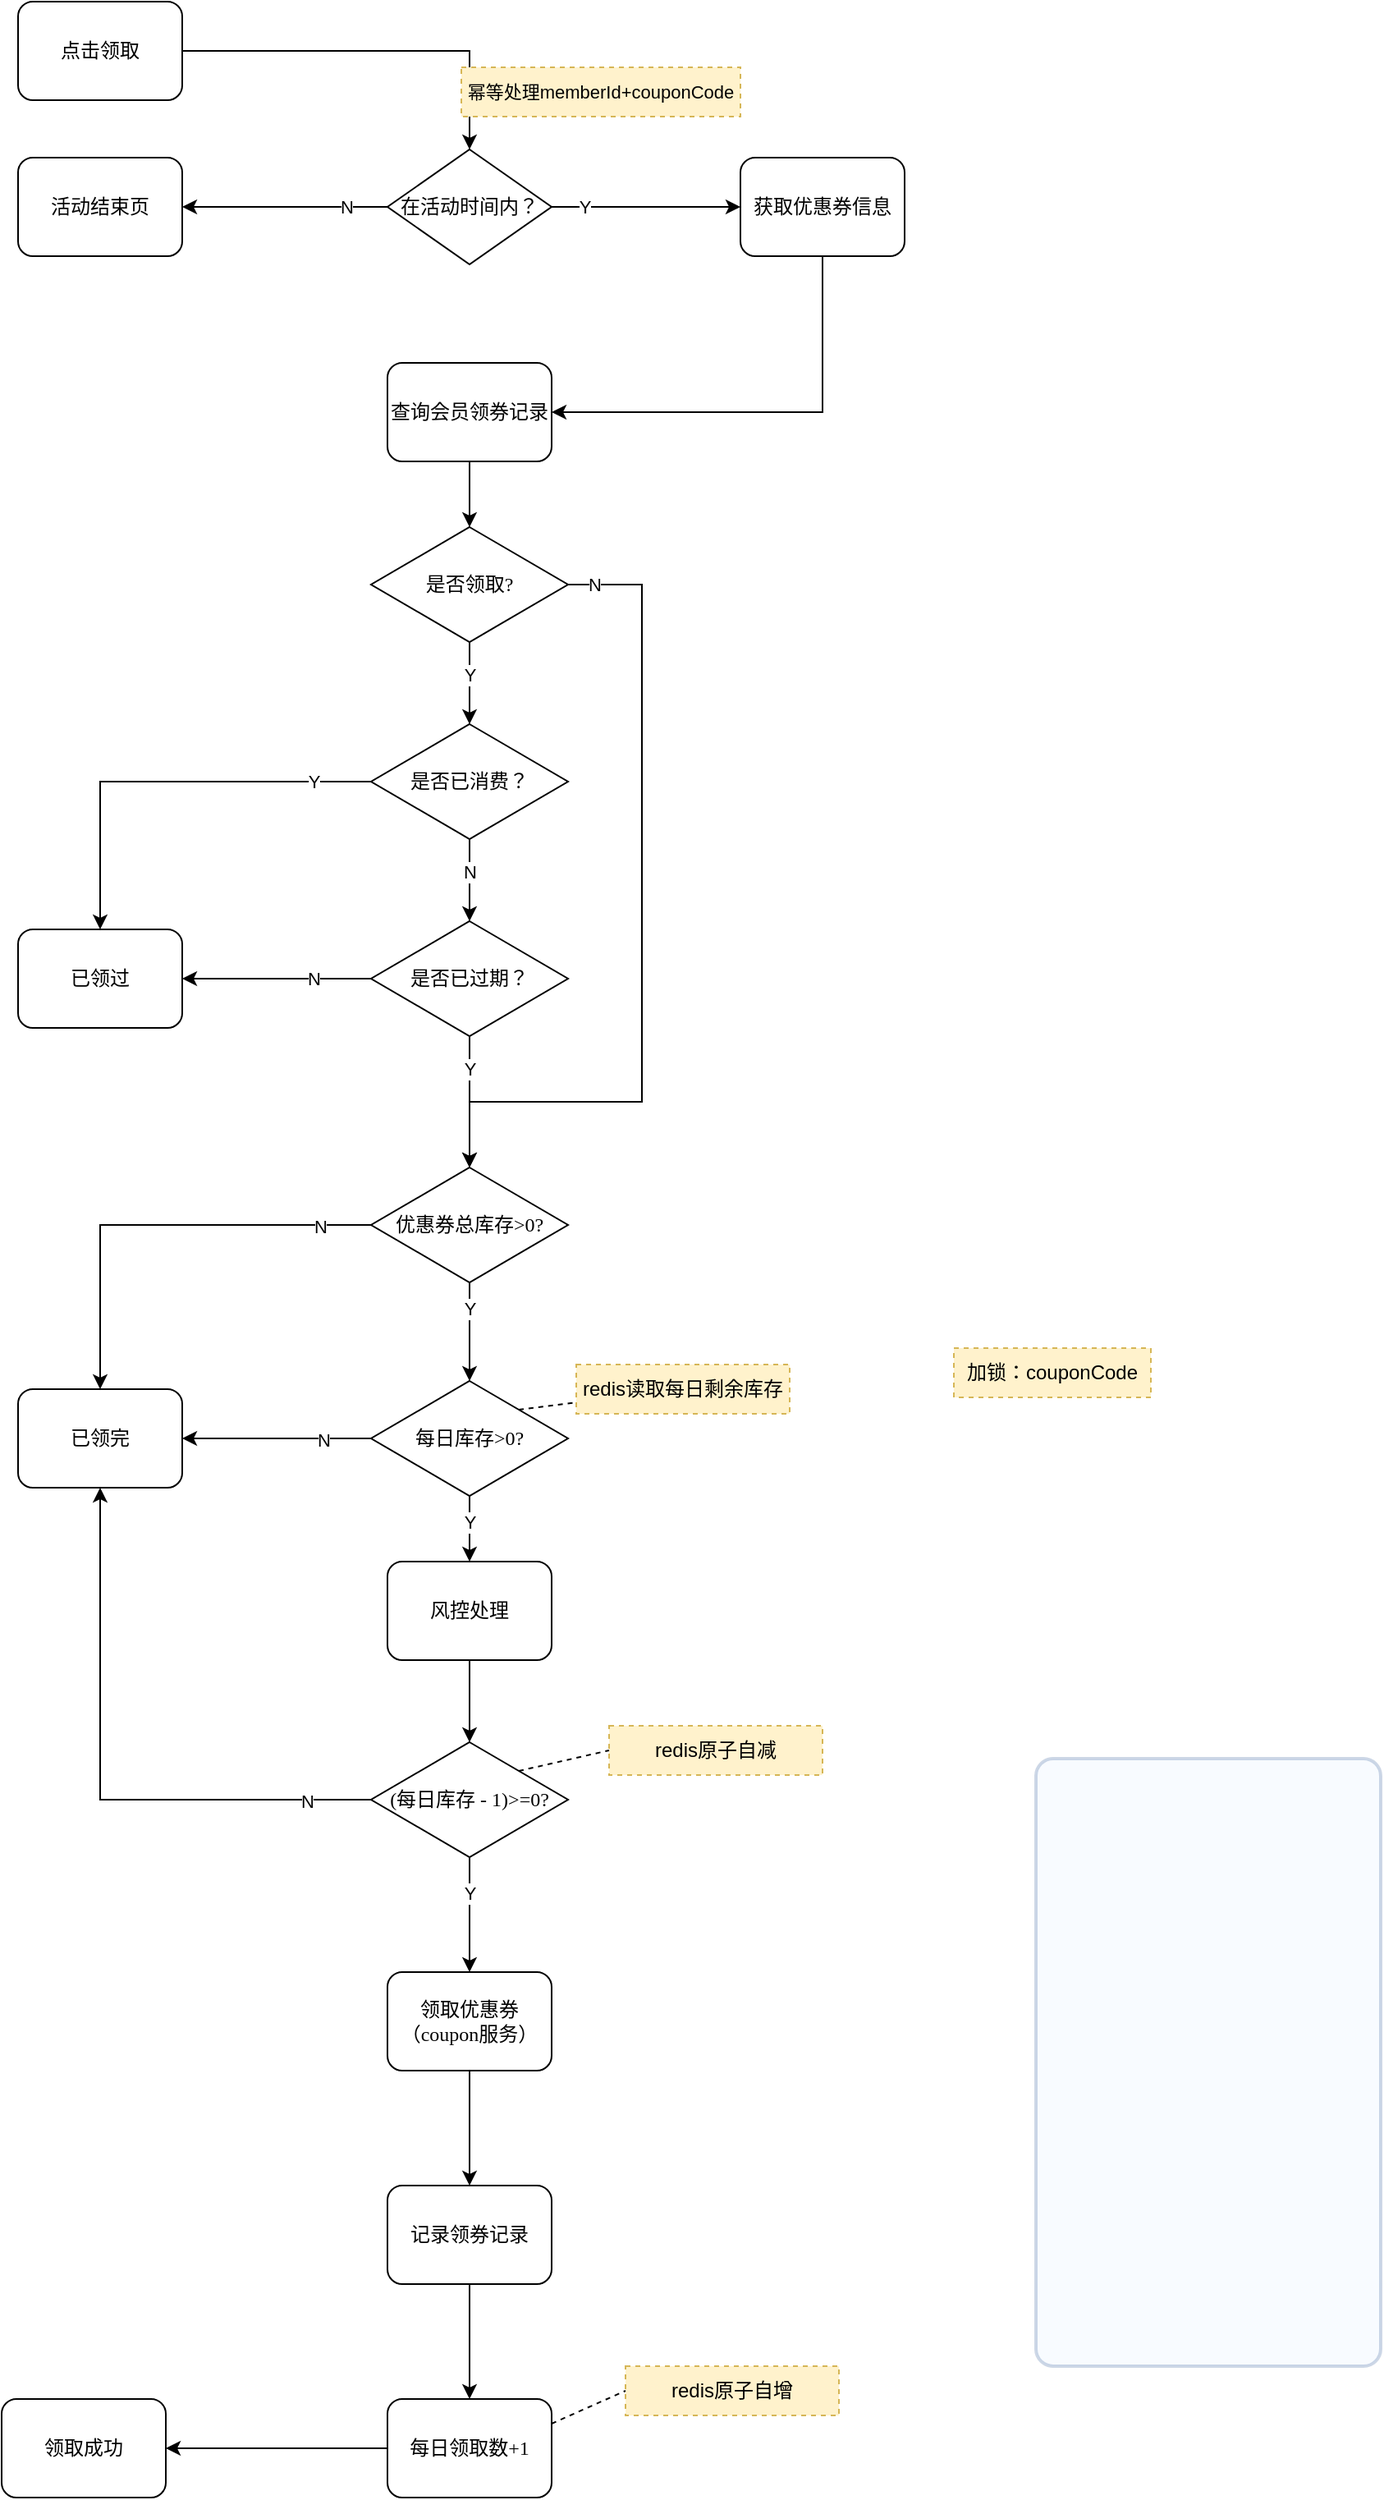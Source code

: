 <mxfile version="21.7.5" type="github">
  <diagram name="第 1 页" id="Ev7APlbU4nRMXSNGm_3B">
    <mxGraphModel dx="1434" dy="789" grid="1" gridSize="10" guides="1" tooltips="1" connect="1" arrows="1" fold="1" page="1" pageScale="1" pageWidth="160000" pageHeight="160000" math="0" shadow="0">
      <root>
        <mxCell id="0" />
        <mxCell id="1" parent="0" />
        <mxCell id="ZJGzYjS5SWYyNAtCKj2l-1" value="点击领取" style="rounded=1;whiteSpace=wrap;html=1;shadow=0;labelBackgroundColor=none;strokeWidth=1;fontFamily=Verdana;fontSize=12;align=center;" parent="1" vertex="1">
          <mxGeometry x="910" y="670" width="100" height="60" as="geometry" />
        </mxCell>
        <mxCell id="ZJGzYjS5SWYyNAtCKj2l-2" value="活动结束页" style="rounded=1;whiteSpace=wrap;html=1;shadow=0;labelBackgroundColor=none;strokeWidth=1;fontFamily=Verdana;fontSize=12;align=center;" parent="1" vertex="1">
          <mxGeometry x="910" y="765" width="100" height="60" as="geometry" />
        </mxCell>
        <mxCell id="ZJGzYjS5SWYyNAtCKj2l-3" value="已领过" style="rounded=1;whiteSpace=wrap;html=1;shadow=0;labelBackgroundColor=none;strokeWidth=1;fontFamily=Verdana;fontSize=12;align=center;" parent="1" vertex="1">
          <mxGeometry x="910" y="1235" width="100" height="60" as="geometry" />
        </mxCell>
        <mxCell id="ZJGzYjS5SWYyNAtCKj2l-4" value="领取成功" style="rounded=1;whiteSpace=wrap;html=1;shadow=0;labelBackgroundColor=none;strokeWidth=1;fontFamily=Verdana;fontSize=12;align=center;" parent="1" vertex="1">
          <mxGeometry x="900" y="2130" width="100" height="60" as="geometry" />
        </mxCell>
        <mxCell id="ZJGzYjS5SWYyNAtCKj2l-5" value="已领完" style="rounded=1;whiteSpace=wrap;html=1;shadow=0;labelBackgroundColor=none;strokeWidth=1;fontFamily=Verdana;fontSize=12;align=center;" parent="1" vertex="1">
          <mxGeometry x="910" y="1515" width="100" height="60" as="geometry" />
        </mxCell>
        <mxCell id="ZJGzYjS5SWYyNAtCKj2l-6" value="" style="edgeStyle=orthogonalEdgeStyle;rounded=0;orthogonalLoop=1;jettySize=auto;html=1;entryX=0.5;entryY=0;entryDx=0;entryDy=0;" parent="1" source="ZJGzYjS5SWYyNAtCKj2l-1" target="ZJGzYjS5SWYyNAtCKj2l-8" edge="1">
          <mxGeometry relative="1" as="geometry">
            <mxPoint x="1165" y="770" as="targetPoint" />
          </mxGeometry>
        </mxCell>
        <mxCell id="ZJGzYjS5SWYyNAtCKj2l-7" value="" style="rounded=1;whiteSpace=wrap;html=1;fillStyle=auto;fillColor=#dae8fc;strokeColor=#073b83;arcSize=5;opacity=20;strokeWidth=2;" parent="1" vertex="1">
          <mxGeometry x="1530" y="1740" width="210" height="370" as="geometry" />
        </mxCell>
        <mxCell id="ZJGzYjS5SWYyNAtCKj2l-8" value="在活动时间内？" style="rhombus;whiteSpace=wrap;html=1;rounded=0;shadow=0;labelBackgroundColor=none;strokeWidth=1;fontFamily=Verdana;fontSize=12;align=center;" parent="1" vertex="1">
          <mxGeometry x="1135" y="760" width="100" height="70" as="geometry" />
        </mxCell>
        <mxCell id="ZJGzYjS5SWYyNAtCKj2l-9" value="查询会员领券记录" style="rounded=1;whiteSpace=wrap;html=1;shadow=0;labelBackgroundColor=none;strokeWidth=1;fontFamily=Verdana;fontSize=12;align=center;" parent="1" vertex="1">
          <mxGeometry x="1135" y="890" width="100" height="60" as="geometry" />
        </mxCell>
        <mxCell id="ZJGzYjS5SWYyNAtCKj2l-10" value="" style="edgeStyle=orthogonalEdgeStyle;rounded=0;orthogonalLoop=1;jettySize=auto;html=1;" parent="1" source="ZJGzYjS5SWYyNAtCKj2l-9" target="ZJGzYjS5SWYyNAtCKj2l-12" edge="1">
          <mxGeometry relative="1" as="geometry">
            <mxPoint x="1185" y="1080" as="sourcePoint" />
          </mxGeometry>
        </mxCell>
        <mxCell id="ZJGzYjS5SWYyNAtCKj2l-11" value="Y" style="edgeStyle=orthogonalEdgeStyle;rounded=0;orthogonalLoop=1;jettySize=auto;html=1;" parent="1" source="ZJGzYjS5SWYyNAtCKj2l-12" target="ZJGzYjS5SWYyNAtCKj2l-17" edge="1">
          <mxGeometry x="-0.2" relative="1" as="geometry">
            <mxPoint as="offset" />
          </mxGeometry>
        </mxCell>
        <mxCell id="ZJGzYjS5SWYyNAtCKj2l-12" value="是否领取?" style="rhombus;whiteSpace=wrap;html=1;rounded=0;shadow=0;labelBackgroundColor=none;strokeWidth=1;fontFamily=Verdana;fontSize=12;align=center;" parent="1" vertex="1">
          <mxGeometry x="1125" y="990" width="120" height="70" as="geometry" />
        </mxCell>
        <mxCell id="ZJGzYjS5SWYyNAtCKj2l-13" value="是否已过期？" style="rhombus;whiteSpace=wrap;html=1;rounded=0;shadow=0;labelBackgroundColor=none;strokeWidth=1;fontFamily=Verdana;fontSize=12;align=center;" parent="1" vertex="1">
          <mxGeometry x="1125" y="1230" width="120" height="70" as="geometry" />
        </mxCell>
        <mxCell id="ZJGzYjS5SWYyNAtCKj2l-14" value="风控处理" style="rounded=1;whiteSpace=wrap;html=1;shadow=0;labelBackgroundColor=none;strokeWidth=1;fontFamily=Verdana;fontSize=12;align=center;" parent="1" vertex="1">
          <mxGeometry x="1135" y="1620" width="100" height="60" as="geometry" />
        </mxCell>
        <mxCell id="ZJGzYjS5SWYyNAtCKj2l-15" style="edgeStyle=orthogonalEdgeStyle;rounded=0;orthogonalLoop=1;jettySize=auto;html=1;" parent="1" source="ZJGzYjS5SWYyNAtCKj2l-17" target="ZJGzYjS5SWYyNAtCKj2l-13" edge="1">
          <mxGeometry relative="1" as="geometry" />
        </mxCell>
        <mxCell id="ZJGzYjS5SWYyNAtCKj2l-16" value="N" style="edgeLabel;html=1;align=center;verticalAlign=middle;resizable=0;points=[];" parent="ZJGzYjS5SWYyNAtCKj2l-15" vertex="1" connectable="0">
          <mxGeometry x="-0.167" y="-2" relative="1" as="geometry">
            <mxPoint x="2" y="-1" as="offset" />
          </mxGeometry>
        </mxCell>
        <mxCell id="ZJGzYjS5SWYyNAtCKj2l-17" value="是否已消费？" style="rhombus;whiteSpace=wrap;html=1;rounded=0;shadow=0;labelBackgroundColor=none;strokeWidth=1;fontFamily=Verdana;fontSize=12;align=center;" parent="1" vertex="1">
          <mxGeometry x="1125" y="1110" width="120" height="70" as="geometry" />
        </mxCell>
        <mxCell id="ZJGzYjS5SWYyNAtCKj2l-18" style="edgeStyle=orthogonalEdgeStyle;rounded=0;orthogonalLoop=1;jettySize=auto;html=1;entryX=0.5;entryY=0;entryDx=0;entryDy=0;" parent="1" source="ZJGzYjS5SWYyNAtCKj2l-13" target="ZJGzYjS5SWYyNAtCKj2l-25" edge="1">
          <mxGeometry relative="1" as="geometry">
            <mxPoint x="1260" y="1360" as="targetPoint" />
          </mxGeometry>
        </mxCell>
        <mxCell id="ZJGzYjS5SWYyNAtCKj2l-19" value="Y" style="edgeLabel;html=1;align=center;verticalAlign=middle;resizable=0;points=[];" parent="ZJGzYjS5SWYyNAtCKj2l-18" vertex="1" connectable="0">
          <mxGeometry x="-0.773" y="2" relative="1" as="geometry">
            <mxPoint x="-2" y="11" as="offset" />
          </mxGeometry>
        </mxCell>
        <mxCell id="ZJGzYjS5SWYyNAtCKj2l-20" style="edgeStyle=orthogonalEdgeStyle;rounded=0;orthogonalLoop=1;jettySize=auto;html=1;" parent="1" source="ZJGzYjS5SWYyNAtCKj2l-12" target="ZJGzYjS5SWYyNAtCKj2l-25" edge="1">
          <mxGeometry relative="1" as="geometry">
            <mxPoint x="1185" y="1370" as="targetPoint" />
            <Array as="points">
              <mxPoint x="1290" y="1025" />
              <mxPoint x="1290" y="1340" />
              <mxPoint x="1185" y="1340" />
            </Array>
          </mxGeometry>
        </mxCell>
        <mxCell id="ZJGzYjS5SWYyNAtCKj2l-21" value="N" style="edgeLabel;html=1;align=center;verticalAlign=middle;resizable=0;points=[];" parent="ZJGzYjS5SWYyNAtCKj2l-20" vertex="1" connectable="0">
          <mxGeometry x="-0.895" y="-3" relative="1" as="geometry">
            <mxPoint x="-11" y="-3" as="offset" />
          </mxGeometry>
        </mxCell>
        <mxCell id="ZJGzYjS5SWYyNAtCKj2l-22" value="记录领券记录" style="rounded=1;whiteSpace=wrap;html=1;shadow=0;labelBackgroundColor=none;strokeWidth=1;fontFamily=Verdana;fontSize=12;align=center;" parent="1" vertex="1">
          <mxGeometry x="1135" y="2000" width="100" height="60" as="geometry" />
        </mxCell>
        <mxCell id="ZJGzYjS5SWYyNAtCKj2l-23" style="edgeStyle=orthogonalEdgeStyle;rounded=0;orthogonalLoop=1;jettySize=auto;html=1;" parent="1" source="ZJGzYjS5SWYyNAtCKj2l-25" target="ZJGzYjS5SWYyNAtCKj2l-27" edge="1">
          <mxGeometry relative="1" as="geometry" />
        </mxCell>
        <mxCell id="ZJGzYjS5SWYyNAtCKj2l-24" value="Y" style="edgeLabel;html=1;align=center;verticalAlign=middle;resizable=0;points=[];" parent="ZJGzYjS5SWYyNAtCKj2l-23" vertex="1" connectable="0">
          <mxGeometry x="-0.467" relative="1" as="geometry">
            <mxPoint as="offset" />
          </mxGeometry>
        </mxCell>
        <mxCell id="ZJGzYjS5SWYyNAtCKj2l-25" value="优惠券总库存&amp;gt;0?" style="rhombus;whiteSpace=wrap;html=1;rounded=0;shadow=0;labelBackgroundColor=none;strokeWidth=1;fontFamily=Verdana;fontSize=12;align=center;" parent="1" vertex="1">
          <mxGeometry x="1125" y="1380" width="120" height="70" as="geometry" />
        </mxCell>
        <mxCell id="ZJGzYjS5SWYyNAtCKj2l-26" value="Y" style="edgeStyle=orthogonalEdgeStyle;rounded=0;orthogonalLoop=1;jettySize=auto;html=1;" parent="1" source="ZJGzYjS5SWYyNAtCKj2l-27" target="ZJGzYjS5SWYyNAtCKj2l-14" edge="1">
          <mxGeometry x="-0.2" relative="1" as="geometry">
            <Array as="points">
              <mxPoint x="1185" y="1600" />
              <mxPoint x="1185" y="1600" />
            </Array>
            <mxPoint as="offset" />
          </mxGeometry>
        </mxCell>
        <mxCell id="ZJGzYjS5SWYyNAtCKj2l-27" value="每日库存&amp;gt;0?" style="rhombus;whiteSpace=wrap;html=1;rounded=0;shadow=0;labelBackgroundColor=none;strokeWidth=1;fontFamily=Verdana;fontSize=12;align=center;" parent="1" vertex="1">
          <mxGeometry x="1125" y="1510" width="120" height="70" as="geometry" />
        </mxCell>
        <mxCell id="ZJGzYjS5SWYyNAtCKj2l-28" value="每日领取数+1" style="rounded=1;whiteSpace=wrap;html=1;shadow=0;labelBackgroundColor=none;strokeWidth=1;fontFamily=Verdana;fontSize=12;align=center;" parent="1" vertex="1">
          <mxGeometry x="1135" y="2130" width="100" height="60" as="geometry" />
        </mxCell>
        <mxCell id="ZJGzYjS5SWYyNAtCKj2l-29" style="edgeStyle=orthogonalEdgeStyle;rounded=0;orthogonalLoop=1;jettySize=auto;html=1;" parent="1" source="ZJGzYjS5SWYyNAtCKj2l-22" target="ZJGzYjS5SWYyNAtCKj2l-28" edge="1">
          <mxGeometry relative="1" as="geometry">
            <mxPoint x="1080" y="1900" as="targetPoint" />
          </mxGeometry>
        </mxCell>
        <mxCell id="ZJGzYjS5SWYyNAtCKj2l-30" value="领取优惠券&lt;br&gt;（coupon服务）" style="rounded=1;whiteSpace=wrap;html=1;shadow=0;labelBackgroundColor=none;strokeWidth=1;fontFamily=Verdana;fontSize=12;align=center;" parent="1" vertex="1">
          <mxGeometry x="1135" y="1870" width="100" height="60" as="geometry" />
        </mxCell>
        <mxCell id="ZJGzYjS5SWYyNAtCKj2l-31" value="获取优惠券信息" style="rounded=1;whiteSpace=wrap;html=1;shadow=0;labelBackgroundColor=none;strokeWidth=1;fontFamily=Verdana;fontSize=12;align=center;" parent="1" vertex="1">
          <mxGeometry x="1350" y="765" width="100" height="60" as="geometry" />
        </mxCell>
        <mxCell id="ZJGzYjS5SWYyNAtCKj2l-32" style="edgeStyle=orthogonalEdgeStyle;rounded=0;orthogonalLoop=1;jettySize=auto;html=1;" parent="1" source="ZJGzYjS5SWYyNAtCKj2l-8" target="ZJGzYjS5SWYyNAtCKj2l-2" edge="1">
          <mxGeometry relative="1" as="geometry" />
        </mxCell>
        <mxCell id="ZJGzYjS5SWYyNAtCKj2l-33" value="N" style="edgeLabel;html=1;align=center;verticalAlign=middle;resizable=0;points=[];" parent="ZJGzYjS5SWYyNAtCKj2l-32" vertex="1" connectable="0">
          <mxGeometry x="-0.467" y="2" relative="1" as="geometry">
            <mxPoint x="8" y="-2" as="offset" />
          </mxGeometry>
        </mxCell>
        <mxCell id="ZJGzYjS5SWYyNAtCKj2l-34" style="edgeStyle=orthogonalEdgeStyle;rounded=0;orthogonalLoop=1;jettySize=auto;html=1;exitX=0;exitY=0.5;exitDx=0;exitDy=0;entryX=1;entryY=0.5;entryDx=0;entryDy=0;" parent="1" source="ZJGzYjS5SWYyNAtCKj2l-13" target="ZJGzYjS5SWYyNAtCKj2l-3" edge="1">
          <mxGeometry relative="1" as="geometry">
            <mxPoint x="1010" y="1660" as="targetPoint" />
            <Array as="points" />
          </mxGeometry>
        </mxCell>
        <mxCell id="ZJGzYjS5SWYyNAtCKj2l-35" value="N" style="edgeLabel;html=1;align=center;verticalAlign=middle;resizable=0;points=[];" parent="ZJGzYjS5SWYyNAtCKj2l-34" vertex="1" connectable="0">
          <mxGeometry x="-0.879" y="1" relative="1" as="geometry">
            <mxPoint x="-28" y="-1" as="offset" />
          </mxGeometry>
        </mxCell>
        <mxCell id="ZJGzYjS5SWYyNAtCKj2l-36" style="edgeStyle=orthogonalEdgeStyle;rounded=0;orthogonalLoop=1;jettySize=auto;html=1;" parent="1" source="ZJGzYjS5SWYyNAtCKj2l-8" target="ZJGzYjS5SWYyNAtCKj2l-31" edge="1">
          <mxGeometry relative="1" as="geometry" />
        </mxCell>
        <mxCell id="ZJGzYjS5SWYyNAtCKj2l-37" value="Y" style="edgeLabel;html=1;align=center;verticalAlign=middle;resizable=0;points=[];" parent="ZJGzYjS5SWYyNAtCKj2l-36" vertex="1" connectable="0">
          <mxGeometry x="-0.939" y="-3" relative="1" as="geometry">
            <mxPoint x="16" y="-3" as="offset" />
          </mxGeometry>
        </mxCell>
        <mxCell id="ZJGzYjS5SWYyNAtCKj2l-38" style="edgeStyle=orthogonalEdgeStyle;rounded=0;orthogonalLoop=1;jettySize=auto;html=1;entryX=1;entryY=0.5;entryDx=0;entryDy=0;" parent="1" source="ZJGzYjS5SWYyNAtCKj2l-31" target="ZJGzYjS5SWYyNAtCKj2l-9" edge="1">
          <mxGeometry relative="1" as="geometry">
            <Array as="points">
              <mxPoint x="1400" y="920" />
            </Array>
          </mxGeometry>
        </mxCell>
        <mxCell id="ZJGzYjS5SWYyNAtCKj2l-39" style="edgeStyle=orthogonalEdgeStyle;rounded=0;orthogonalLoop=1;jettySize=auto;html=1;entryX=0.5;entryY=0;entryDx=0;entryDy=0;" parent="1" source="ZJGzYjS5SWYyNAtCKj2l-17" target="ZJGzYjS5SWYyNAtCKj2l-3" edge="1">
          <mxGeometry relative="1" as="geometry" />
        </mxCell>
        <mxCell id="ZJGzYjS5SWYyNAtCKj2l-40" value="Y" style="edgeLabel;html=1;align=center;verticalAlign=middle;resizable=0;points=[];" parent="ZJGzYjS5SWYyNAtCKj2l-39" vertex="1" connectable="0">
          <mxGeometry x="-0.496" y="-2" relative="1" as="geometry">
            <mxPoint x="29" y="2" as="offset" />
          </mxGeometry>
        </mxCell>
        <mxCell id="ZJGzYjS5SWYyNAtCKj2l-41" style="edgeStyle=orthogonalEdgeStyle;rounded=0;orthogonalLoop=1;jettySize=auto;html=1;" parent="1" source="ZJGzYjS5SWYyNAtCKj2l-14" edge="1">
          <mxGeometry relative="1" as="geometry">
            <mxPoint x="1185" y="1730" as="targetPoint" />
          </mxGeometry>
        </mxCell>
        <mxCell id="ZJGzYjS5SWYyNAtCKj2l-42" style="edgeStyle=orthogonalEdgeStyle;rounded=0;orthogonalLoop=1;jettySize=auto;html=1;exitX=0.5;exitY=1;exitDx=0;exitDy=0;" parent="1" source="ZJGzYjS5SWYyNAtCKj2l-30" target="ZJGzYjS5SWYyNAtCKj2l-22" edge="1">
          <mxGeometry relative="1" as="geometry">
            <Array as="points" />
          </mxGeometry>
        </mxCell>
        <mxCell id="ZJGzYjS5SWYyNAtCKj2l-43" style="edgeStyle=orthogonalEdgeStyle;rounded=0;orthogonalLoop=1;jettySize=auto;html=1;entryX=1;entryY=0.5;entryDx=0;entryDy=0;" parent="1" source="ZJGzYjS5SWYyNAtCKj2l-27" target="ZJGzYjS5SWYyNAtCKj2l-5" edge="1">
          <mxGeometry relative="1" as="geometry" />
        </mxCell>
        <mxCell id="ZJGzYjS5SWYyNAtCKj2l-44" value="N" style="edgeLabel;html=1;align=center;verticalAlign=middle;resizable=0;points=[];" parent="ZJGzYjS5SWYyNAtCKj2l-43" vertex="1" connectable="0">
          <mxGeometry x="-0.483" y="1" relative="1" as="geometry">
            <mxPoint as="offset" />
          </mxGeometry>
        </mxCell>
        <mxCell id="ZJGzYjS5SWYyNAtCKj2l-45" style="edgeStyle=orthogonalEdgeStyle;rounded=0;orthogonalLoop=1;jettySize=auto;html=1;" parent="1" source="ZJGzYjS5SWYyNAtCKj2l-25" target="ZJGzYjS5SWYyNAtCKj2l-5" edge="1">
          <mxGeometry relative="1" as="geometry" />
        </mxCell>
        <mxCell id="ZJGzYjS5SWYyNAtCKj2l-46" value="N" style="edgeLabel;html=1;align=center;verticalAlign=middle;resizable=0;points=[];" parent="ZJGzYjS5SWYyNAtCKj2l-45" vertex="1" connectable="0">
          <mxGeometry x="-0.765" y="1" relative="1" as="geometry">
            <mxPoint as="offset" />
          </mxGeometry>
        </mxCell>
        <mxCell id="ZJGzYjS5SWYyNAtCKj2l-47" style="edgeStyle=orthogonalEdgeStyle;rounded=0;orthogonalLoop=1;jettySize=auto;html=1;" parent="1" source="ZJGzYjS5SWYyNAtCKj2l-28" target="ZJGzYjS5SWYyNAtCKj2l-4" edge="1">
          <mxGeometry relative="1" as="geometry" />
        </mxCell>
        <mxCell id="ZJGzYjS5SWYyNAtCKj2l-48" value="加锁：couponCode" style="rounded=0;whiteSpace=wrap;html=1;fillColor=#fff2cc;strokeColor=#d6b656;dashed=1;" parent="1" vertex="1">
          <mxGeometry x="1480" y="1490" width="120" height="30" as="geometry" />
        </mxCell>
        <mxCell id="ZJGzYjS5SWYyNAtCKj2l-49" value="幂等处理memberId+couponCode" style="rounded=0;whiteSpace=wrap;html=1;fillColor=#fff2cc;strokeColor=#d6b656;dashed=1;fontSize=11;" parent="1" vertex="1">
          <mxGeometry x="1180" y="710" width="170" height="30" as="geometry" />
        </mxCell>
        <mxCell id="Y-Nddv70TnXcVzlBo0m0-3" style="edgeStyle=orthogonalEdgeStyle;rounded=0;orthogonalLoop=1;jettySize=auto;html=1;entryX=0.5;entryY=1;entryDx=0;entryDy=0;" edge="1" parent="1" source="Y-Nddv70TnXcVzlBo0m0-2" target="ZJGzYjS5SWYyNAtCKj2l-5">
          <mxGeometry relative="1" as="geometry" />
        </mxCell>
        <mxCell id="Y-Nddv70TnXcVzlBo0m0-4" value="N" style="edgeLabel;html=1;align=center;verticalAlign=middle;resizable=0;points=[];" vertex="1" connectable="0" parent="Y-Nddv70TnXcVzlBo0m0-3">
          <mxGeometry x="-0.78" y="1" relative="1" as="geometry">
            <mxPoint as="offset" />
          </mxGeometry>
        </mxCell>
        <mxCell id="Y-Nddv70TnXcVzlBo0m0-5" style="edgeStyle=orthogonalEdgeStyle;rounded=0;orthogonalLoop=1;jettySize=auto;html=1;" edge="1" parent="1" source="Y-Nddv70TnXcVzlBo0m0-2" target="ZJGzYjS5SWYyNAtCKj2l-30">
          <mxGeometry relative="1" as="geometry" />
        </mxCell>
        <mxCell id="Y-Nddv70TnXcVzlBo0m0-6" value="Y" style="edgeLabel;html=1;align=center;verticalAlign=middle;resizable=0;points=[];" vertex="1" connectable="0" parent="Y-Nddv70TnXcVzlBo0m0-5">
          <mxGeometry x="-0.371" relative="1" as="geometry">
            <mxPoint as="offset" />
          </mxGeometry>
        </mxCell>
        <mxCell id="Y-Nddv70TnXcVzlBo0m0-2" value="(每日库存 - 1)&amp;gt;=0?" style="rhombus;whiteSpace=wrap;html=1;rounded=0;shadow=0;labelBackgroundColor=none;strokeWidth=1;fontFamily=Verdana;fontSize=12;align=center;" vertex="1" parent="1">
          <mxGeometry x="1125" y="1730" width="120" height="70" as="geometry" />
        </mxCell>
        <mxCell id="Y-Nddv70TnXcVzlBo0m0-7" value="redis读取每日剩余库存" style="rounded=0;whiteSpace=wrap;html=1;fillColor=#fff2cc;strokeColor=#d6b656;dashed=1;" vertex="1" parent="1">
          <mxGeometry x="1250" y="1500" width="130" height="30" as="geometry" />
        </mxCell>
        <mxCell id="Y-Nddv70TnXcVzlBo0m0-8" value="" style="endArrow=none;dashed=1;html=1;strokeWidth=1;rounded=0;exitX=1;exitY=0;exitDx=0;exitDy=0;" edge="1" parent="1" source="ZJGzYjS5SWYyNAtCKj2l-27" target="Y-Nddv70TnXcVzlBo0m0-7">
          <mxGeometry width="50" height="50" relative="1" as="geometry">
            <mxPoint x="1270" y="1780" as="sourcePoint" />
            <mxPoint x="1320" y="1730" as="targetPoint" />
          </mxGeometry>
        </mxCell>
        <mxCell id="Y-Nddv70TnXcVzlBo0m0-9" value="redis原子自减" style="rounded=0;whiteSpace=wrap;html=1;fillColor=#fff2cc;strokeColor=#d6b656;dashed=1;" vertex="1" parent="1">
          <mxGeometry x="1270" y="1720" width="130" height="30" as="geometry" />
        </mxCell>
        <mxCell id="Y-Nddv70TnXcVzlBo0m0-11" value="" style="endArrow=none;dashed=1;html=1;strokeWidth=1;rounded=0;exitX=1;exitY=0;exitDx=0;exitDy=0;entryX=0;entryY=0.5;entryDx=0;entryDy=0;" edge="1" parent="1" source="Y-Nddv70TnXcVzlBo0m0-2" target="Y-Nddv70TnXcVzlBo0m0-9">
          <mxGeometry width="50" height="50" relative="1" as="geometry">
            <mxPoint x="1225" y="1538" as="sourcePoint" />
            <mxPoint x="1260" y="1533" as="targetPoint" />
          </mxGeometry>
        </mxCell>
        <mxCell id="Y-Nddv70TnXcVzlBo0m0-12" value="redis原子自增" style="rounded=0;whiteSpace=wrap;html=1;fillColor=#fff2cc;strokeColor=#d6b656;dashed=1;" vertex="1" parent="1">
          <mxGeometry x="1280" y="2110" width="130" height="30" as="geometry" />
        </mxCell>
        <mxCell id="Y-Nddv70TnXcVzlBo0m0-14" value="" style="endArrow=none;dashed=1;html=1;strokeWidth=1;rounded=0;exitX=1;exitY=0.25;exitDx=0;exitDy=0;entryX=0;entryY=0.5;entryDx=0;entryDy=0;" edge="1" parent="1" source="ZJGzYjS5SWYyNAtCKj2l-28" target="Y-Nddv70TnXcVzlBo0m0-12">
          <mxGeometry width="50" height="50" relative="1" as="geometry">
            <mxPoint x="1237.5" y="2130" as="sourcePoint" />
            <mxPoint x="1292.5" y="2117" as="targetPoint" />
          </mxGeometry>
        </mxCell>
      </root>
    </mxGraphModel>
  </diagram>
</mxfile>
